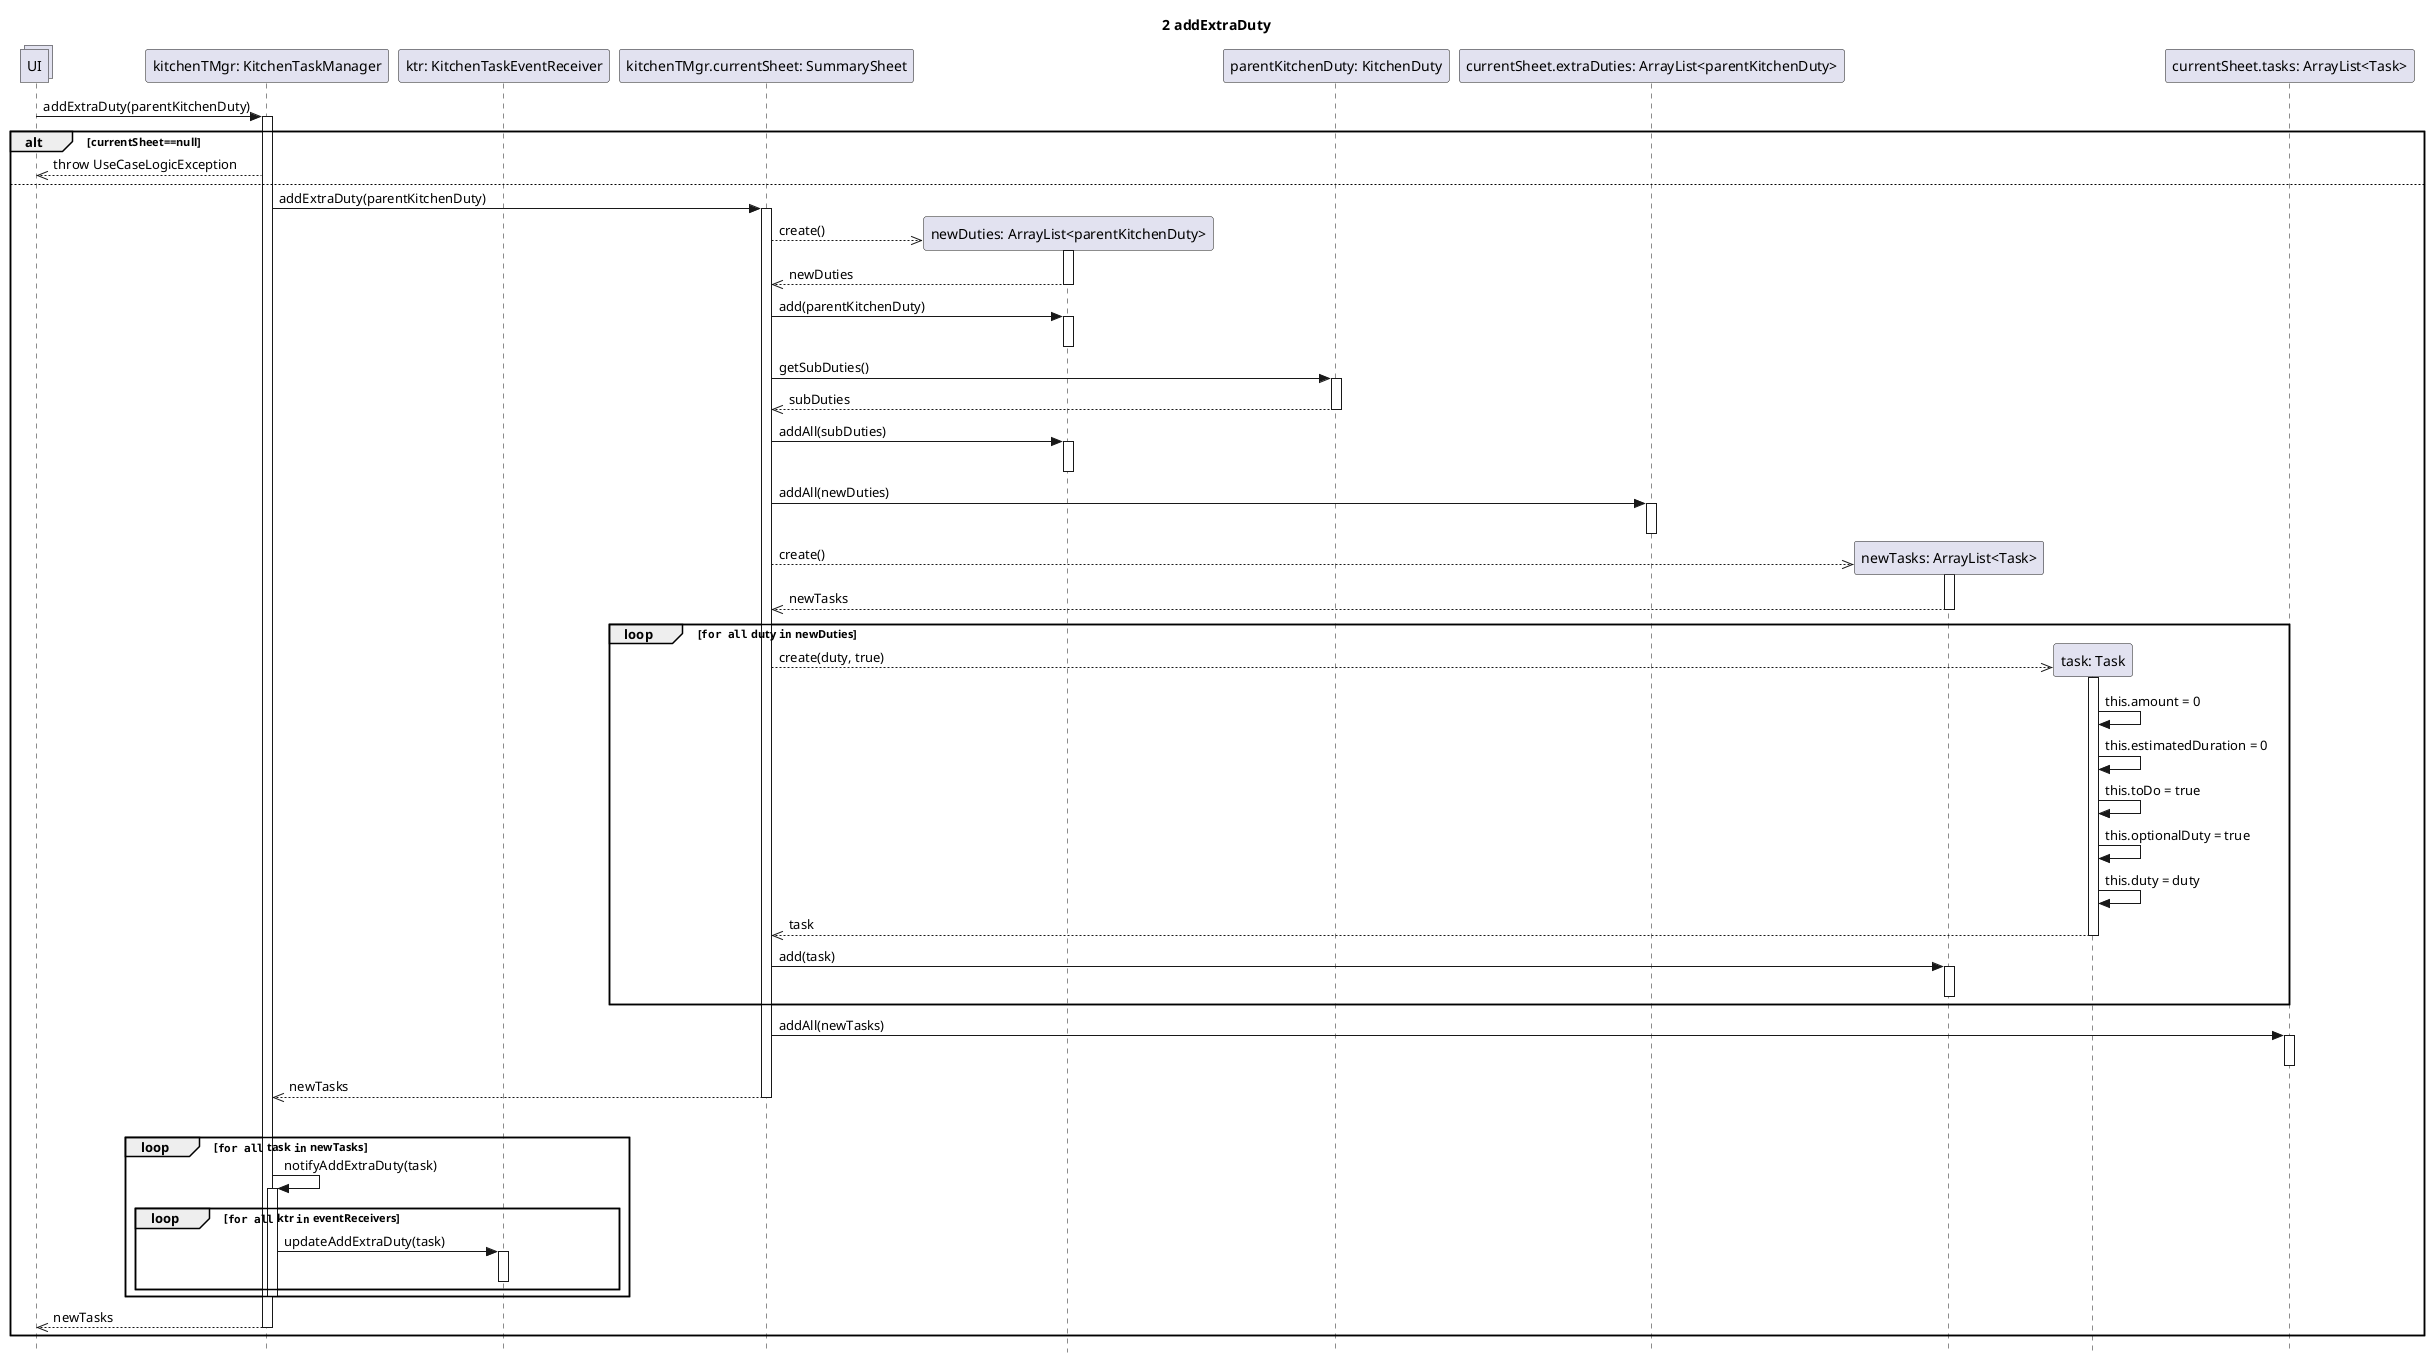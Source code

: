 @startuml Operazione 2
skinparam Style strictuml

title 2 addExtraDuty

collections UI

participant "kitchenTMgr: KitchenTaskManager" as ktm
UI -> ktm: addExtraDuty(parentKitchenDuty)
participant "ktr: KitchenTaskEventReceiver" as ktr

activate ktm

alt currentSheet==null
    UI <<-- ktm: throw UseCaseLogicException
else
    participant "kitchenTMgr.currentSheet: SummarySheet" as ss
    ktm -> ss: addExtraDuty(parentKitchenDuty)
    activate ss
    
    participant "newDuties: ArrayList<parentKitchenDuty>" as kdList
    ss -->> kdList**: create()
    activate kdList
        return newDuties
    deactivate kdList
    
    ss -> kdList: add(parentKitchenDuty)
    activate kdList
    deactivate kdList

    participant "parentKitchenDuty: KitchenDuty" as parent

    ss -> parent: getSubDuties()
    activate parent
    ss <<-- parent: subDuties
    deactivate parent

    ss -> kdList: addAll(subDuties)
    activate kdList
    deactivate kdList

    participant "currentSheet.extraDuties: ArrayList<parentKitchenDuty>" as extraDuties
    ss -> extraDuties: addAll(newDuties)
    activate extraDuties
    deactivate extraDuties

    participant "newTasks: ArrayList<Task>" as newTasks
    ss -->> newTasks **: create()
    activate newTasks
    ss <<--newTasks: newTasks
    deactivate newTasks

    loop ""for all"" duty ""in"" newDuties
        participant "task: Task" as t
        ss -->> t**: create(duty, true)
        activate t
            t -> t: this.amount = 0
            t -> t: this.estimatedDuration = 0
            t -> t: this.toDo = true
            t -> t: this.optionalDuty = true
            t -> t: this.duty = duty
            ss <<-- t: task
        deactivate t


        ss -> newTasks: add(task)
        activate newTasks
        deactivate newTasks
    end

    participant "currentSheet.tasks: ArrayList<Task>" as tasks
    ss -> tasks: addAll(newTasks)
    activate tasks
    deactivate tasks

    ktm <<-- ss: newTasks
    deactivate ss
    |||
    loop ""for all"" task ""in"" newTasks
        ktm -> ktm: notifyAddExtraDuty(task)
        activate ktm
            loop ""for all"" ktr ""in"" eventReceivers
                ktm -> ktr : updateAddExtraDuty(task)
                activate ktr
                deactivate ktr
            end
        deactivate ktm
    end

    UI <<-- ktm : newTasks
    deactivate ktm

    
end

@enduml